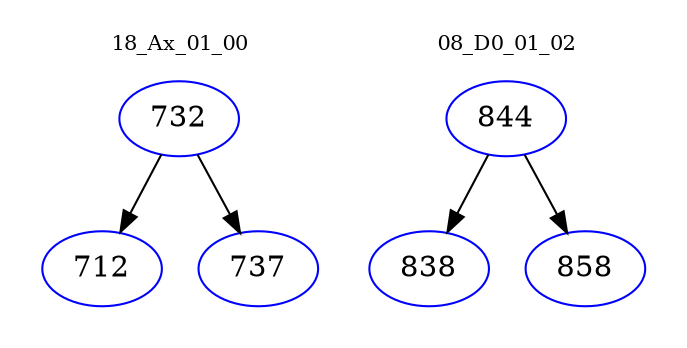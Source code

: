 digraph{
subgraph cluster_0 {
color = white
label = "18_Ax_01_00";
fontsize=10;
T0_732 [label="732", color="blue"]
T0_732 -> T0_712 [color="black"]
T0_712 [label="712", color="blue"]
T0_732 -> T0_737 [color="black"]
T0_737 [label="737", color="blue"]
}
subgraph cluster_1 {
color = white
label = "08_D0_01_02";
fontsize=10;
T1_844 [label="844", color="blue"]
T1_844 -> T1_838 [color="black"]
T1_838 [label="838", color="blue"]
T1_844 -> T1_858 [color="black"]
T1_858 [label="858", color="blue"]
}
}
